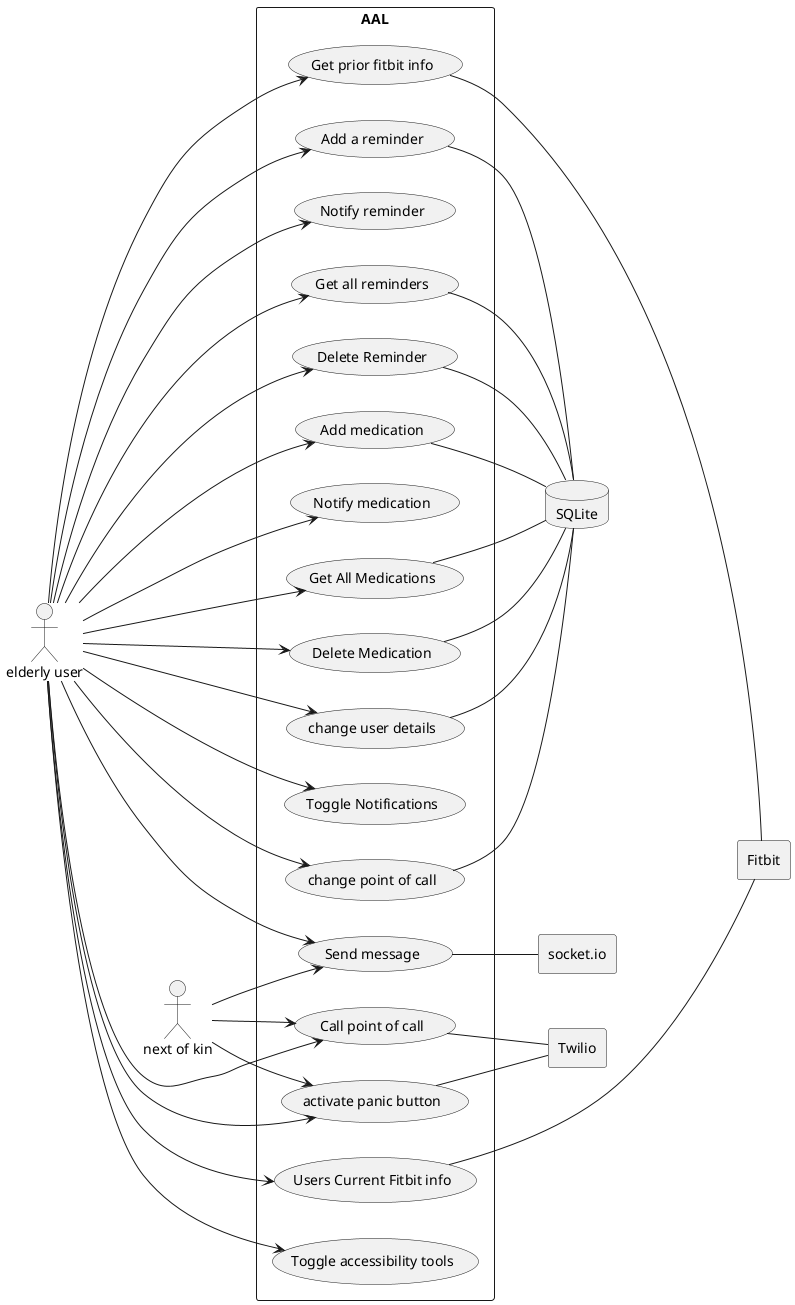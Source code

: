 @startuml AAL-living UseCases

:elderly user: as ElderlyUser
:next of kin: as NextOfKin

rectangle "AAL" as AAL {
  left to right direction

ElderlyUser ---> (Add a reminder)
ElderlyUser ---> (Notify reminder)
ElderlyUser ---> (Get all reminders)
ElderlyUser ---> (Delete Reminder)
ElderlyUser ---> (Add medication)
ElderlyUser --> (Notify medication)
ElderlyUser --> (Get All Medications)
ElderlyUser --> (Delete Medication)
ElderlyUser ---> (Call point of call)
ElderlyUser ---> (Send message)
ElderlyUser ---> (activate panic button)
ElderlyUser --> (change user details)
ElderlyUser --> (Toggle Notifications)
ElderlyUser ----> (Toggle accessibility tools)
ElderlyUser --> (change point of call)
ElderlyUser ---> (Users Current Fitbit info)
ElderlyUser --> (Get prior fitbit info)

NextOfKin --> (Send message)
NextOfKin --> (activate panic button)
NextOfKin --> (Call point of call)

}

rectangle "Twilio" as TwilioAPI
rectangle "Fitbit" as FitbitAPI
database "SQLite" as DB
rectangle "socket.io" as SocketIO

(activate panic button) -- TwilioAPI
(Call point of call) -- TwilioAPI
(Users Current Fitbit info) ---- FitbitAPI
(Get prior fitbit info) --- FitbitAPI

(Add a reminder) -- DB
(Get all reminders) -- DB
(Delete Reminder) -- DB
(change point of call) -- DB
(change user details) -- DB

(Add medication) -- DB
(Delete Medication) -- DB
(Get All Medications) -- DB

(Send message) -- SocketIO


@enduml
